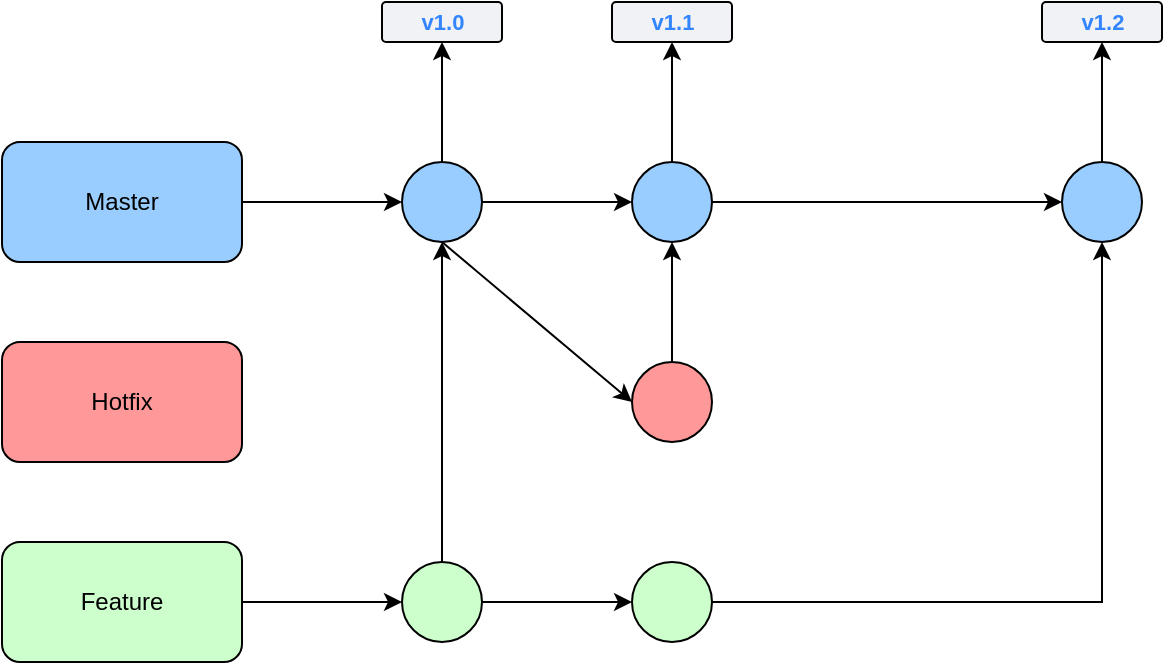 <mxfile version="14.2.4" type="embed">
    <diagram id="9Xwwk1sZy75J8h5TdrZL" name="Page-1">
        <mxGraphModel dx="1812" dy="1056" grid="1" gridSize="10" guides="1" tooltips="1" connect="1" arrows="1" fold="1" page="1" pageScale="1" pageWidth="850" pageHeight="1100" math="0" shadow="0">
            <root>
                <mxCell id="0"/>
                <mxCell id="1" parent="0"/>
                <mxCell id="27" style="edgeStyle=orthogonalEdgeStyle;rounded=0;orthogonalLoop=1;jettySize=auto;html=1;entryX=0;entryY=0.5;entryDx=0;entryDy=0;" edge="1" parent="1" source="2" target="11">
                    <mxGeometry relative="1" as="geometry"/>
                </mxCell>
                <mxCell id="2" value="Master" style="rounded=1;whiteSpace=wrap;html=1;fillColor=#99CCFF;" vertex="1" parent="1">
                    <mxGeometry x="90" y="140" width="120" height="60" as="geometry"/>
                </mxCell>
                <mxCell id="36" style="edgeStyle=orthogonalEdgeStyle;rounded=0;orthogonalLoop=1;jettySize=auto;html=1;" edge="1" parent="1" source="3" target="5">
                    <mxGeometry relative="1" as="geometry"/>
                </mxCell>
                <mxCell id="3" value="Feature" style="rounded=1;whiteSpace=wrap;html=1;fillColor=#CCFFCC;" vertex="1" parent="1">
                    <mxGeometry x="90" y="340" width="120" height="60" as="geometry"/>
                </mxCell>
                <mxCell id="4" value="Hotfix" style="rounded=1;whiteSpace=wrap;html=1;fillColor=#FF9999;" vertex="1" parent="1">
                    <mxGeometry x="90" y="240" width="120" height="60" as="geometry"/>
                </mxCell>
                <mxCell id="37" style="edgeStyle=orthogonalEdgeStyle;rounded=0;orthogonalLoop=1;jettySize=auto;html=1;entryX=0;entryY=0.5;entryDx=0;entryDy=0;" edge="1" parent="1" source="5" target="6">
                    <mxGeometry relative="1" as="geometry"/>
                </mxCell>
                <mxCell id="39" style="edgeStyle=none;rounded=0;orthogonalLoop=1;jettySize=auto;html=1;exitX=0.5;exitY=0;exitDx=0;exitDy=0;" edge="1" parent="1" source="5" target="11">
                    <mxGeometry relative="1" as="geometry"/>
                </mxCell>
                <mxCell id="5" value="" style="ellipse;whiteSpace=wrap;html=1;aspect=fixed;fillColor=#CCFFCC;" vertex="1" parent="1">
                    <mxGeometry x="290" y="350" width="40" height="40" as="geometry"/>
                </mxCell>
                <mxCell id="38" style="edgeStyle=orthogonalEdgeStyle;rounded=0;orthogonalLoop=1;jettySize=auto;html=1;entryX=0.5;entryY=1;entryDx=0;entryDy=0;" edge="1" parent="1" source="6" target="30">
                    <mxGeometry relative="1" as="geometry"/>
                </mxCell>
                <mxCell id="6" value="" style="ellipse;whiteSpace=wrap;html=1;aspect=fixed;fillColor=#CCFFCC;" vertex="1" parent="1">
                    <mxGeometry x="405" y="350" width="40" height="40" as="geometry"/>
                </mxCell>
                <mxCell id="34" style="edgeStyle=orthogonalEdgeStyle;rounded=0;orthogonalLoop=1;jettySize=auto;html=1;exitX=0.5;exitY=0;exitDx=0;exitDy=0;" edge="1" parent="1" source="8" target="12">
                    <mxGeometry relative="1" as="geometry"/>
                </mxCell>
                <mxCell id="8" value="" style="ellipse;whiteSpace=wrap;html=1;aspect=fixed;fillColor=#FF9999;" vertex="1" parent="1">
                    <mxGeometry x="405" y="250" width="40" height="40" as="geometry"/>
                </mxCell>
                <mxCell id="14" value="" style="edgeStyle=orthogonalEdgeStyle;rounded=0;orthogonalLoop=1;jettySize=auto;html=1;entryX=0.5;entryY=1;entryDx=0;entryDy=0;" edge="1" parent="1" source="11" target="17">
                    <mxGeometry relative="1" as="geometry">
                        <mxPoint x="320" y="80" as="targetPoint"/>
                    </mxGeometry>
                </mxCell>
                <mxCell id="26" style="edgeStyle=orthogonalEdgeStyle;rounded=0;orthogonalLoop=1;jettySize=auto;html=1;exitX=1;exitY=0.5;exitDx=0;exitDy=0;entryX=0;entryY=0.5;entryDx=0;entryDy=0;" edge="1" parent="1" source="11" target="12">
                    <mxGeometry relative="1" as="geometry"/>
                </mxCell>
                <mxCell id="33" style="rounded=0;orthogonalLoop=1;jettySize=auto;html=1;exitX=0.5;exitY=1;exitDx=0;exitDy=0;entryX=0;entryY=0.5;entryDx=0;entryDy=0;" edge="1" parent="1" source="11" target="8">
                    <mxGeometry relative="1" as="geometry"/>
                </mxCell>
                <mxCell id="11" value="" style="ellipse;whiteSpace=wrap;html=1;aspect=fixed;fillColor=#99CCFF;" vertex="1" parent="1">
                    <mxGeometry x="290" y="150" width="40" height="40" as="geometry"/>
                </mxCell>
                <mxCell id="25" style="edgeStyle=orthogonalEdgeStyle;rounded=0;orthogonalLoop=1;jettySize=auto;html=1;exitX=0.5;exitY=0;exitDx=0;exitDy=0;" edge="1" parent="1" source="12" target="22">
                    <mxGeometry relative="1" as="geometry"/>
                </mxCell>
                <mxCell id="31" style="edgeStyle=orthogonalEdgeStyle;rounded=0;orthogonalLoop=1;jettySize=auto;html=1;entryX=0;entryY=0.5;entryDx=0;entryDy=0;" edge="1" parent="1" source="12" target="30">
                    <mxGeometry relative="1" as="geometry"/>
                </mxCell>
                <mxCell id="12" value="" style="ellipse;whiteSpace=wrap;html=1;aspect=fixed;fillColor=#99CCFF;" vertex="1" parent="1">
                    <mxGeometry x="405" y="150" width="40" height="40" as="geometry"/>
                </mxCell>
                <mxCell id="17" value="v1.0" style="dashed=0;html=1;fillColor=#F0F2F5;strokeColor=#000000;align=center;rounded=1;arcSize=10;fontColor=#3384FF;fontStyle=1;fontSize=11;shadow=0" vertex="1" parent="1">
                    <mxGeometry x="280" y="70" width="60" height="20" as="geometry"/>
                </mxCell>
                <mxCell id="22" value="v1.1" style="dashed=0;html=1;fillColor=#F0F2F5;strokeColor=#000000;align=center;rounded=1;arcSize=10;fontColor=#3384FF;fontStyle=1;fontSize=11;shadow=0" vertex="1" parent="1">
                    <mxGeometry x="395" y="70" width="60" height="20" as="geometry"/>
                </mxCell>
                <mxCell id="23" value="v1.2" style="dashed=0;html=1;fillColor=#F0F2F5;strokeColor=#000000;align=center;rounded=1;arcSize=10;fontColor=#3384FF;fontStyle=1;fontSize=11;shadow=0" vertex="1" parent="1">
                    <mxGeometry x="610" y="70" width="60" height="20" as="geometry"/>
                </mxCell>
                <mxCell id="32" style="edgeStyle=orthogonalEdgeStyle;rounded=0;orthogonalLoop=1;jettySize=auto;html=1;exitX=0.5;exitY=0;exitDx=0;exitDy=0;entryX=0.5;entryY=1;entryDx=0;entryDy=0;" edge="1" parent="1" source="30" target="23">
                    <mxGeometry relative="1" as="geometry"/>
                </mxCell>
                <mxCell id="30" value="" style="ellipse;whiteSpace=wrap;html=1;aspect=fixed;fillColor=#99CCFF;" vertex="1" parent="1">
                    <mxGeometry x="620" y="150" width="40" height="40" as="geometry"/>
                </mxCell>
            </root>
        </mxGraphModel>
    </diagram>
</mxfile>